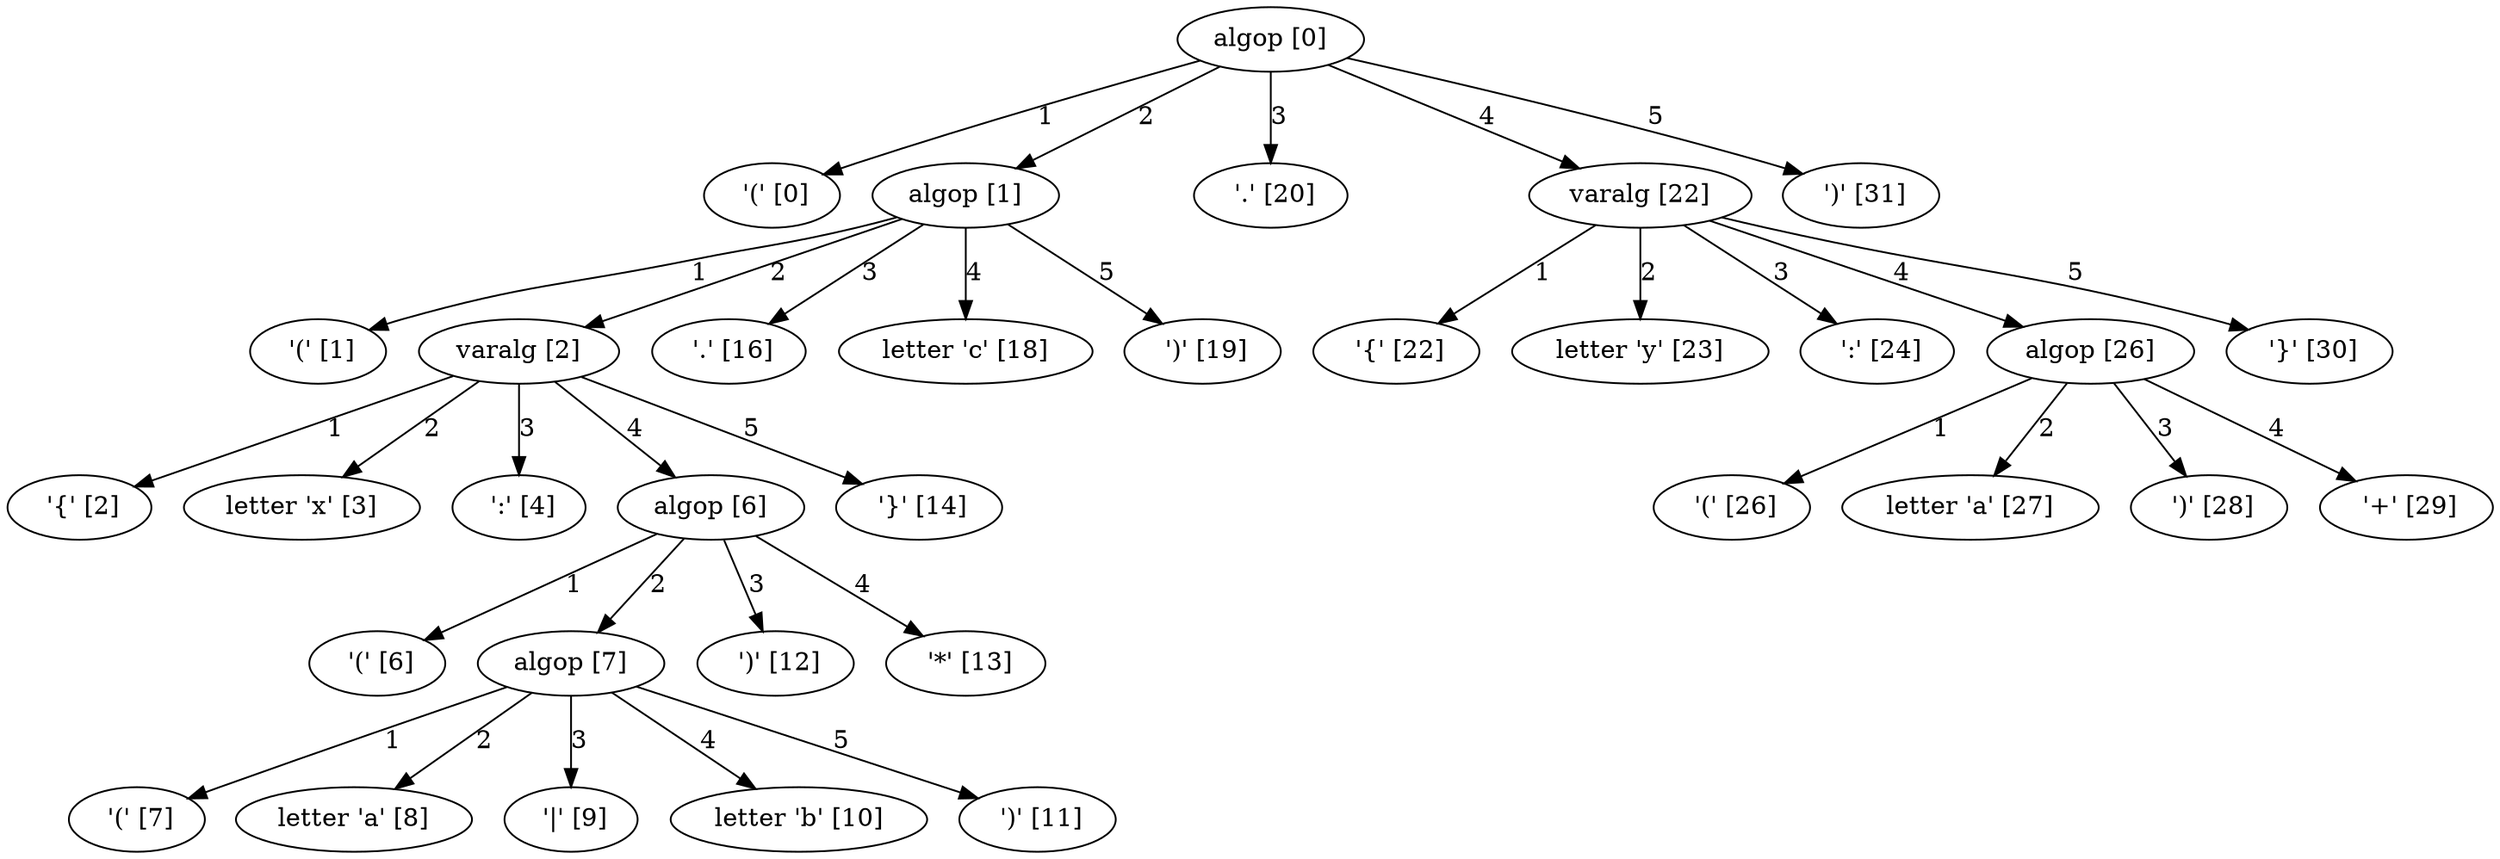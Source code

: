 digraph arpeggio_graph {
140476426850528 [label="algop [0]"];
140476426850528->140476426810384 [label="1"]

140476426810384 [label=" '(' [0]"];
140476426850528->140476427357936 [label="2"]

140476427357936 [label="algop [1]"];
140476427357936->140476426834240 [label="1"]

140476426834240 [label=" '(' [1]"];
140476427357936->140476427357792 [label="2"]

140476427357792 [label="varalg [2]"];
140476427357792->140476426834360 [label="1"]

140476426834360 [label=" '{' [2]"];
140476427357792->140476426834480 [label="2"]

140476426834480 [label="letter 'x' [3]"];
140476427357792->140476426834600 [label="3"]

140476426834600 [label=" ':' [4]"];
140476427357792->140476427357504 [label="4"]

140476427357504 [label="algop [6]"];
140476427357504->140476426835440 [label="1"]

140476426835440 [label=" '(' [6]"];
140476427357504->140476427357648 [label="2"]

140476427357648 [label="algop [7]"];
140476427357648->140476426835560 [label="1"]

140476426835560 [label=" '(' [7]"];
140476427357648->140476426835680 [label="2"]

140476426835680 [label="letter 'a' [8]"];
140476427357648->140476426835800 [label="3"]

140476426835800 [label=" '|' [9]"];
140476427357648->140476426835920 [label="4"]

140476426835920 [label="letter 'b' [10]"];
140476427357648->140476426836040 [label="5"]

140476426836040 [label=" ')' [11]"];
140476427357504->140476426836160 [label="3"]

140476426836160 [label=" ')' [12]"];
140476427357504->140476426836280 [label="4"]

140476426836280 [label=" '*' [13]"];
140476427357792->140476426834840 [label="5"]

140476426834840 [label=" '}' [14]"];
140476427357936->140476426834960 [label="3"]

140476426834960 [label=" '.' [16]"];
140476427357936->140476426835080 [label="4"]

140476426835080 [label="letter 'c' [18]"];
140476427357936->140476426835200 [label="5"]

140476426835200 [label=" ')' [19]"];
140476426850528->140476426835320 [label="3"]

140476426835320 [label=" '.' [20]"];
140476426850528->140476426850384 [label="4"]

140476426850384 [label="varalg [22]"];
140476426850384->140476426834720 [label="1"]

140476426834720 [label=" '{' [22]"];
140476426850384->140476426836400 [label="2"]

140476426836400 [label="letter 'y' [23]"];
140476426850384->140476426836520 [label="3"]

140476426836520 [label=" ':' [24]"];
140476426850384->140476427358080 [label="4"]

140476427358080 [label="algop [26]"];
140476427358080->140476426836880 [label="1"]

140476426836880 [label=" '(' [26]"];
140476427358080->140476426837000 [label="2"]

140476426837000 [label="letter 'a' [27]"];
140476427358080->140476426837120 [label="3"]

140476426837120 [label=" ')' [28]"];
140476427358080->140476426837240 [label="4"]

140476426837240 [label=" '+' [29]"];
140476426850384->140476426836760 [label="5"]

140476426836760 [label=" '}' [30]"];
140476426850528->140476426836640 [label="5"]

140476426836640 [label=" ')' [31]"];
}